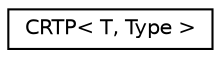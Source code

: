 digraph "Graphical Class Hierarchy"
{
 // LATEX_PDF_SIZE
  edge [fontname="Helvetica",fontsize="10",labelfontname="Helvetica",labelfontsize="10"];
  node [fontname="Helvetica",fontsize="10",shape=record];
  rankdir="LR";
  Node0 [label="CRTP\< T, Type \>",height=0.2,width=0.4,color="black", fillcolor="white", style="filled",URL="$structarm__compute_1_1misc_1_1_c_r_t_p.xhtml",tooltip="Curiously recurring template pattern Interface."];
}
